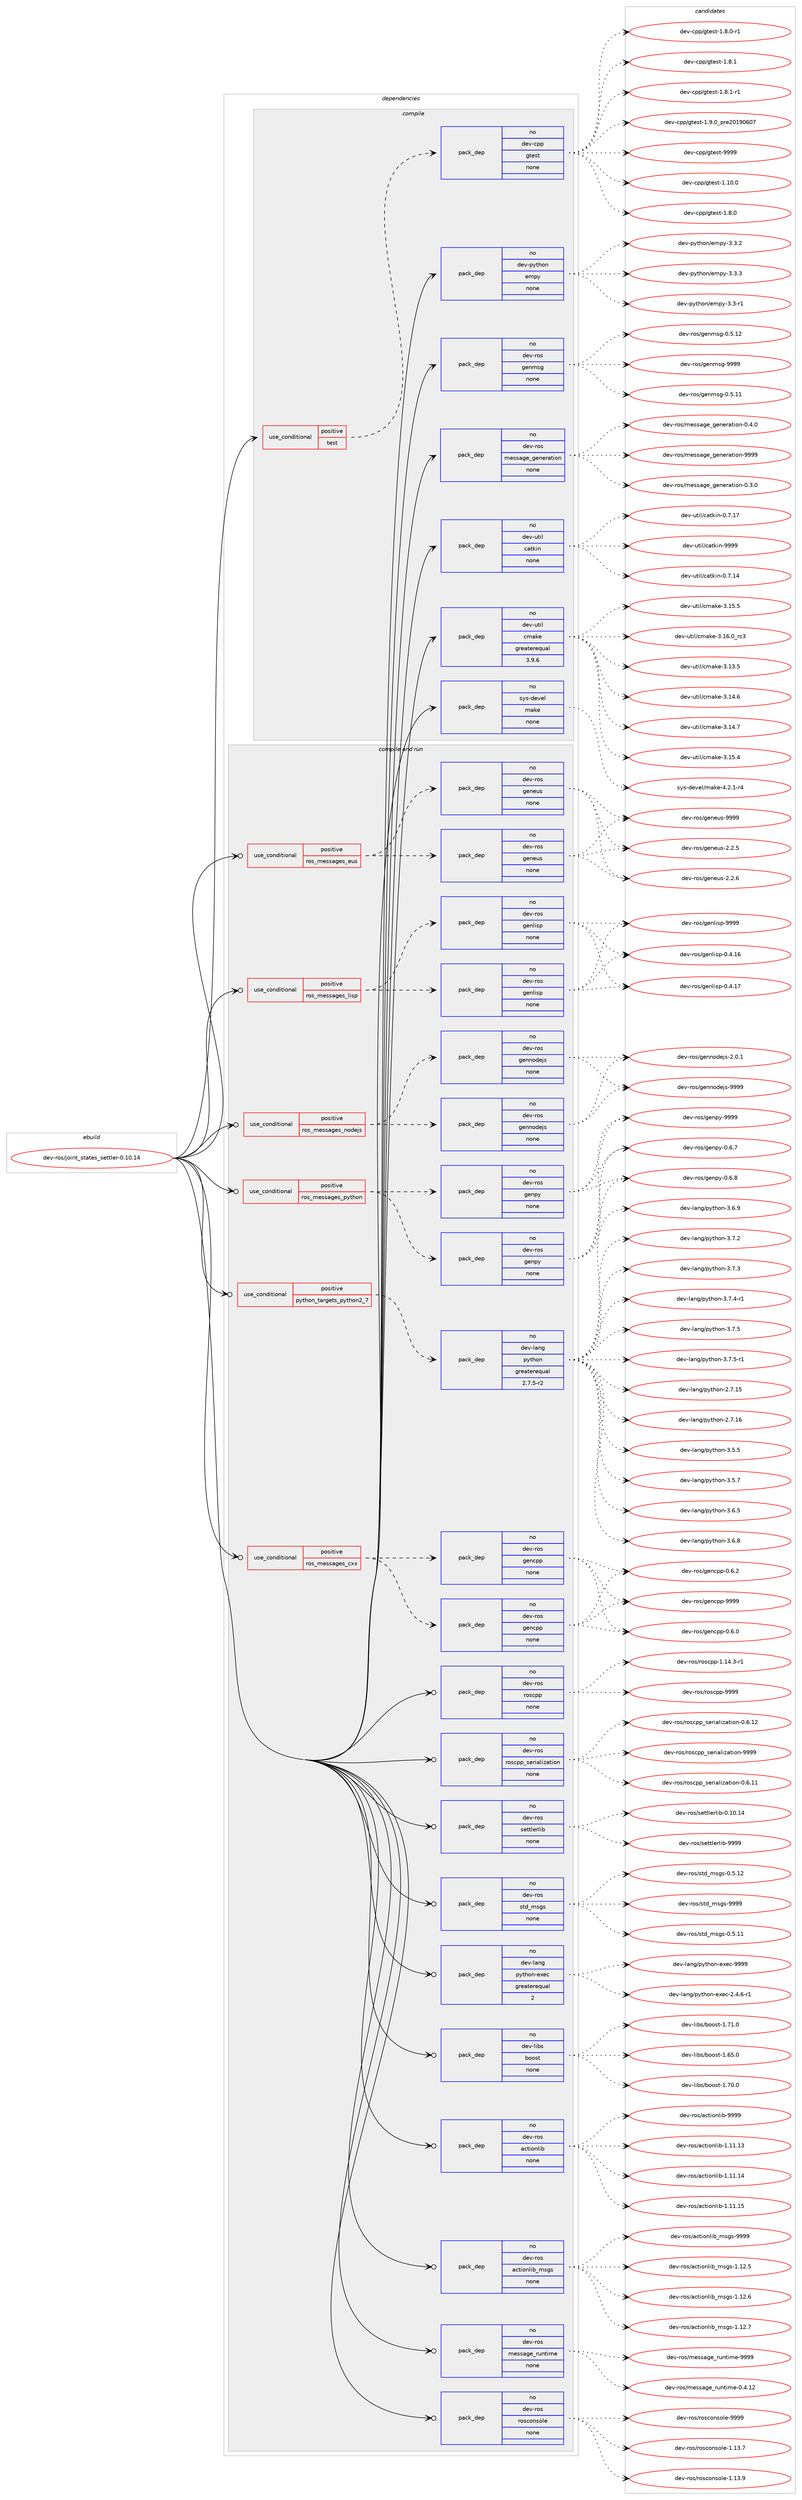 digraph prolog {

# *************
# Graph options
# *************

newrank=true;
concentrate=true;
compound=true;
graph [rankdir=LR,fontname=Helvetica,fontsize=10,ranksep=1.5];#, ranksep=2.5, nodesep=0.2];
edge  [arrowhead=vee];
node  [fontname=Helvetica,fontsize=10];

# **********
# The ebuild
# **********

subgraph cluster_leftcol {
color=gray;
rank=same;
label=<<i>ebuild</i>>;
id [label="dev-ros/joint_states_settler-0.10.14", color=red, width=4, href="../dev-ros/joint_states_settler-0.10.14.svg"];
}

# ****************
# The dependencies
# ****************

subgraph cluster_midcol {
color=gray;
label=<<i>dependencies</i>>;
subgraph cluster_compile {
fillcolor="#eeeeee";
style=filled;
label=<<i>compile</i>>;
subgraph cond153610 {
dependency654917 [label=<<TABLE BORDER="0" CELLBORDER="1" CELLSPACING="0" CELLPADDING="4"><TR><TD ROWSPAN="3" CELLPADDING="10">use_conditional</TD></TR><TR><TD>positive</TD></TR><TR><TD>test</TD></TR></TABLE>>, shape=none, color=red];
subgraph pack489401 {
dependency654918 [label=<<TABLE BORDER="0" CELLBORDER="1" CELLSPACING="0" CELLPADDING="4" WIDTH="220"><TR><TD ROWSPAN="6" CELLPADDING="30">pack_dep</TD></TR><TR><TD WIDTH="110">no</TD></TR><TR><TD>dev-cpp</TD></TR><TR><TD>gtest</TD></TR><TR><TD>none</TD></TR><TR><TD></TD></TR></TABLE>>, shape=none, color=blue];
}
dependency654917:e -> dependency654918:w [weight=20,style="dashed",arrowhead="vee"];
}
id:e -> dependency654917:w [weight=20,style="solid",arrowhead="vee"];
subgraph pack489402 {
dependency654919 [label=<<TABLE BORDER="0" CELLBORDER="1" CELLSPACING="0" CELLPADDING="4" WIDTH="220"><TR><TD ROWSPAN="6" CELLPADDING="30">pack_dep</TD></TR><TR><TD WIDTH="110">no</TD></TR><TR><TD>dev-python</TD></TR><TR><TD>empy</TD></TR><TR><TD>none</TD></TR><TR><TD></TD></TR></TABLE>>, shape=none, color=blue];
}
id:e -> dependency654919:w [weight=20,style="solid",arrowhead="vee"];
subgraph pack489403 {
dependency654920 [label=<<TABLE BORDER="0" CELLBORDER="1" CELLSPACING="0" CELLPADDING="4" WIDTH="220"><TR><TD ROWSPAN="6" CELLPADDING="30">pack_dep</TD></TR><TR><TD WIDTH="110">no</TD></TR><TR><TD>dev-ros</TD></TR><TR><TD>genmsg</TD></TR><TR><TD>none</TD></TR><TR><TD></TD></TR></TABLE>>, shape=none, color=blue];
}
id:e -> dependency654920:w [weight=20,style="solid",arrowhead="vee"];
subgraph pack489404 {
dependency654921 [label=<<TABLE BORDER="0" CELLBORDER="1" CELLSPACING="0" CELLPADDING="4" WIDTH="220"><TR><TD ROWSPAN="6" CELLPADDING="30">pack_dep</TD></TR><TR><TD WIDTH="110">no</TD></TR><TR><TD>dev-ros</TD></TR><TR><TD>message_generation</TD></TR><TR><TD>none</TD></TR><TR><TD></TD></TR></TABLE>>, shape=none, color=blue];
}
id:e -> dependency654921:w [weight=20,style="solid",arrowhead="vee"];
subgraph pack489405 {
dependency654922 [label=<<TABLE BORDER="0" CELLBORDER="1" CELLSPACING="0" CELLPADDING="4" WIDTH="220"><TR><TD ROWSPAN="6" CELLPADDING="30">pack_dep</TD></TR><TR><TD WIDTH="110">no</TD></TR><TR><TD>dev-util</TD></TR><TR><TD>catkin</TD></TR><TR><TD>none</TD></TR><TR><TD></TD></TR></TABLE>>, shape=none, color=blue];
}
id:e -> dependency654922:w [weight=20,style="solid",arrowhead="vee"];
subgraph pack489406 {
dependency654923 [label=<<TABLE BORDER="0" CELLBORDER="1" CELLSPACING="0" CELLPADDING="4" WIDTH="220"><TR><TD ROWSPAN="6" CELLPADDING="30">pack_dep</TD></TR><TR><TD WIDTH="110">no</TD></TR><TR><TD>dev-util</TD></TR><TR><TD>cmake</TD></TR><TR><TD>greaterequal</TD></TR><TR><TD>3.9.6</TD></TR></TABLE>>, shape=none, color=blue];
}
id:e -> dependency654923:w [weight=20,style="solid",arrowhead="vee"];
subgraph pack489407 {
dependency654924 [label=<<TABLE BORDER="0" CELLBORDER="1" CELLSPACING="0" CELLPADDING="4" WIDTH="220"><TR><TD ROWSPAN="6" CELLPADDING="30">pack_dep</TD></TR><TR><TD WIDTH="110">no</TD></TR><TR><TD>sys-devel</TD></TR><TR><TD>make</TD></TR><TR><TD>none</TD></TR><TR><TD></TD></TR></TABLE>>, shape=none, color=blue];
}
id:e -> dependency654924:w [weight=20,style="solid",arrowhead="vee"];
}
subgraph cluster_compileandrun {
fillcolor="#eeeeee";
style=filled;
label=<<i>compile and run</i>>;
subgraph cond153611 {
dependency654925 [label=<<TABLE BORDER="0" CELLBORDER="1" CELLSPACING="0" CELLPADDING="4"><TR><TD ROWSPAN="3" CELLPADDING="10">use_conditional</TD></TR><TR><TD>positive</TD></TR><TR><TD>python_targets_python2_7</TD></TR></TABLE>>, shape=none, color=red];
subgraph pack489408 {
dependency654926 [label=<<TABLE BORDER="0" CELLBORDER="1" CELLSPACING="0" CELLPADDING="4" WIDTH="220"><TR><TD ROWSPAN="6" CELLPADDING="30">pack_dep</TD></TR><TR><TD WIDTH="110">no</TD></TR><TR><TD>dev-lang</TD></TR><TR><TD>python</TD></TR><TR><TD>greaterequal</TD></TR><TR><TD>2.7.5-r2</TD></TR></TABLE>>, shape=none, color=blue];
}
dependency654925:e -> dependency654926:w [weight=20,style="dashed",arrowhead="vee"];
}
id:e -> dependency654925:w [weight=20,style="solid",arrowhead="odotvee"];
subgraph cond153612 {
dependency654927 [label=<<TABLE BORDER="0" CELLBORDER="1" CELLSPACING="0" CELLPADDING="4"><TR><TD ROWSPAN="3" CELLPADDING="10">use_conditional</TD></TR><TR><TD>positive</TD></TR><TR><TD>ros_messages_cxx</TD></TR></TABLE>>, shape=none, color=red];
subgraph pack489409 {
dependency654928 [label=<<TABLE BORDER="0" CELLBORDER="1" CELLSPACING="0" CELLPADDING="4" WIDTH="220"><TR><TD ROWSPAN="6" CELLPADDING="30">pack_dep</TD></TR><TR><TD WIDTH="110">no</TD></TR><TR><TD>dev-ros</TD></TR><TR><TD>gencpp</TD></TR><TR><TD>none</TD></TR><TR><TD></TD></TR></TABLE>>, shape=none, color=blue];
}
dependency654927:e -> dependency654928:w [weight=20,style="dashed",arrowhead="vee"];
subgraph pack489410 {
dependency654929 [label=<<TABLE BORDER="0" CELLBORDER="1" CELLSPACING="0" CELLPADDING="4" WIDTH="220"><TR><TD ROWSPAN="6" CELLPADDING="30">pack_dep</TD></TR><TR><TD WIDTH="110">no</TD></TR><TR><TD>dev-ros</TD></TR><TR><TD>gencpp</TD></TR><TR><TD>none</TD></TR><TR><TD></TD></TR></TABLE>>, shape=none, color=blue];
}
dependency654927:e -> dependency654929:w [weight=20,style="dashed",arrowhead="vee"];
}
id:e -> dependency654927:w [weight=20,style="solid",arrowhead="odotvee"];
subgraph cond153613 {
dependency654930 [label=<<TABLE BORDER="0" CELLBORDER="1" CELLSPACING="0" CELLPADDING="4"><TR><TD ROWSPAN="3" CELLPADDING="10">use_conditional</TD></TR><TR><TD>positive</TD></TR><TR><TD>ros_messages_eus</TD></TR></TABLE>>, shape=none, color=red];
subgraph pack489411 {
dependency654931 [label=<<TABLE BORDER="0" CELLBORDER="1" CELLSPACING="0" CELLPADDING="4" WIDTH="220"><TR><TD ROWSPAN="6" CELLPADDING="30">pack_dep</TD></TR><TR><TD WIDTH="110">no</TD></TR><TR><TD>dev-ros</TD></TR><TR><TD>geneus</TD></TR><TR><TD>none</TD></TR><TR><TD></TD></TR></TABLE>>, shape=none, color=blue];
}
dependency654930:e -> dependency654931:w [weight=20,style="dashed",arrowhead="vee"];
subgraph pack489412 {
dependency654932 [label=<<TABLE BORDER="0" CELLBORDER="1" CELLSPACING="0" CELLPADDING="4" WIDTH="220"><TR><TD ROWSPAN="6" CELLPADDING="30">pack_dep</TD></TR><TR><TD WIDTH="110">no</TD></TR><TR><TD>dev-ros</TD></TR><TR><TD>geneus</TD></TR><TR><TD>none</TD></TR><TR><TD></TD></TR></TABLE>>, shape=none, color=blue];
}
dependency654930:e -> dependency654932:w [weight=20,style="dashed",arrowhead="vee"];
}
id:e -> dependency654930:w [weight=20,style="solid",arrowhead="odotvee"];
subgraph cond153614 {
dependency654933 [label=<<TABLE BORDER="0" CELLBORDER="1" CELLSPACING="0" CELLPADDING="4"><TR><TD ROWSPAN="3" CELLPADDING="10">use_conditional</TD></TR><TR><TD>positive</TD></TR><TR><TD>ros_messages_lisp</TD></TR></TABLE>>, shape=none, color=red];
subgraph pack489413 {
dependency654934 [label=<<TABLE BORDER="0" CELLBORDER="1" CELLSPACING="0" CELLPADDING="4" WIDTH="220"><TR><TD ROWSPAN="6" CELLPADDING="30">pack_dep</TD></TR><TR><TD WIDTH="110">no</TD></TR><TR><TD>dev-ros</TD></TR><TR><TD>genlisp</TD></TR><TR><TD>none</TD></TR><TR><TD></TD></TR></TABLE>>, shape=none, color=blue];
}
dependency654933:e -> dependency654934:w [weight=20,style="dashed",arrowhead="vee"];
subgraph pack489414 {
dependency654935 [label=<<TABLE BORDER="0" CELLBORDER="1" CELLSPACING="0" CELLPADDING="4" WIDTH="220"><TR><TD ROWSPAN="6" CELLPADDING="30">pack_dep</TD></TR><TR><TD WIDTH="110">no</TD></TR><TR><TD>dev-ros</TD></TR><TR><TD>genlisp</TD></TR><TR><TD>none</TD></TR><TR><TD></TD></TR></TABLE>>, shape=none, color=blue];
}
dependency654933:e -> dependency654935:w [weight=20,style="dashed",arrowhead="vee"];
}
id:e -> dependency654933:w [weight=20,style="solid",arrowhead="odotvee"];
subgraph cond153615 {
dependency654936 [label=<<TABLE BORDER="0" CELLBORDER="1" CELLSPACING="0" CELLPADDING="4"><TR><TD ROWSPAN="3" CELLPADDING="10">use_conditional</TD></TR><TR><TD>positive</TD></TR><TR><TD>ros_messages_nodejs</TD></TR></TABLE>>, shape=none, color=red];
subgraph pack489415 {
dependency654937 [label=<<TABLE BORDER="0" CELLBORDER="1" CELLSPACING="0" CELLPADDING="4" WIDTH="220"><TR><TD ROWSPAN="6" CELLPADDING="30">pack_dep</TD></TR><TR><TD WIDTH="110">no</TD></TR><TR><TD>dev-ros</TD></TR><TR><TD>gennodejs</TD></TR><TR><TD>none</TD></TR><TR><TD></TD></TR></TABLE>>, shape=none, color=blue];
}
dependency654936:e -> dependency654937:w [weight=20,style="dashed",arrowhead="vee"];
subgraph pack489416 {
dependency654938 [label=<<TABLE BORDER="0" CELLBORDER="1" CELLSPACING="0" CELLPADDING="4" WIDTH="220"><TR><TD ROWSPAN="6" CELLPADDING="30">pack_dep</TD></TR><TR><TD WIDTH="110">no</TD></TR><TR><TD>dev-ros</TD></TR><TR><TD>gennodejs</TD></TR><TR><TD>none</TD></TR><TR><TD></TD></TR></TABLE>>, shape=none, color=blue];
}
dependency654936:e -> dependency654938:w [weight=20,style="dashed",arrowhead="vee"];
}
id:e -> dependency654936:w [weight=20,style="solid",arrowhead="odotvee"];
subgraph cond153616 {
dependency654939 [label=<<TABLE BORDER="0" CELLBORDER="1" CELLSPACING="0" CELLPADDING="4"><TR><TD ROWSPAN="3" CELLPADDING="10">use_conditional</TD></TR><TR><TD>positive</TD></TR><TR><TD>ros_messages_python</TD></TR></TABLE>>, shape=none, color=red];
subgraph pack489417 {
dependency654940 [label=<<TABLE BORDER="0" CELLBORDER="1" CELLSPACING="0" CELLPADDING="4" WIDTH="220"><TR><TD ROWSPAN="6" CELLPADDING="30">pack_dep</TD></TR><TR><TD WIDTH="110">no</TD></TR><TR><TD>dev-ros</TD></TR><TR><TD>genpy</TD></TR><TR><TD>none</TD></TR><TR><TD></TD></TR></TABLE>>, shape=none, color=blue];
}
dependency654939:e -> dependency654940:w [weight=20,style="dashed",arrowhead="vee"];
subgraph pack489418 {
dependency654941 [label=<<TABLE BORDER="0" CELLBORDER="1" CELLSPACING="0" CELLPADDING="4" WIDTH="220"><TR><TD ROWSPAN="6" CELLPADDING="30">pack_dep</TD></TR><TR><TD WIDTH="110">no</TD></TR><TR><TD>dev-ros</TD></TR><TR><TD>genpy</TD></TR><TR><TD>none</TD></TR><TR><TD></TD></TR></TABLE>>, shape=none, color=blue];
}
dependency654939:e -> dependency654941:w [weight=20,style="dashed",arrowhead="vee"];
}
id:e -> dependency654939:w [weight=20,style="solid",arrowhead="odotvee"];
subgraph pack489419 {
dependency654942 [label=<<TABLE BORDER="0" CELLBORDER="1" CELLSPACING="0" CELLPADDING="4" WIDTH="220"><TR><TD ROWSPAN="6" CELLPADDING="30">pack_dep</TD></TR><TR><TD WIDTH="110">no</TD></TR><TR><TD>dev-lang</TD></TR><TR><TD>python-exec</TD></TR><TR><TD>greaterequal</TD></TR><TR><TD>2</TD></TR></TABLE>>, shape=none, color=blue];
}
id:e -> dependency654942:w [weight=20,style="solid",arrowhead="odotvee"];
subgraph pack489420 {
dependency654943 [label=<<TABLE BORDER="0" CELLBORDER="1" CELLSPACING="0" CELLPADDING="4" WIDTH="220"><TR><TD ROWSPAN="6" CELLPADDING="30">pack_dep</TD></TR><TR><TD WIDTH="110">no</TD></TR><TR><TD>dev-libs</TD></TR><TR><TD>boost</TD></TR><TR><TD>none</TD></TR><TR><TD></TD></TR></TABLE>>, shape=none, color=blue];
}
id:e -> dependency654943:w [weight=20,style="solid",arrowhead="odotvee"];
subgraph pack489421 {
dependency654944 [label=<<TABLE BORDER="0" CELLBORDER="1" CELLSPACING="0" CELLPADDING="4" WIDTH="220"><TR><TD ROWSPAN="6" CELLPADDING="30">pack_dep</TD></TR><TR><TD WIDTH="110">no</TD></TR><TR><TD>dev-ros</TD></TR><TR><TD>actionlib</TD></TR><TR><TD>none</TD></TR><TR><TD></TD></TR></TABLE>>, shape=none, color=blue];
}
id:e -> dependency654944:w [weight=20,style="solid",arrowhead="odotvee"];
subgraph pack489422 {
dependency654945 [label=<<TABLE BORDER="0" CELLBORDER="1" CELLSPACING="0" CELLPADDING="4" WIDTH="220"><TR><TD ROWSPAN="6" CELLPADDING="30">pack_dep</TD></TR><TR><TD WIDTH="110">no</TD></TR><TR><TD>dev-ros</TD></TR><TR><TD>actionlib_msgs</TD></TR><TR><TD>none</TD></TR><TR><TD></TD></TR></TABLE>>, shape=none, color=blue];
}
id:e -> dependency654945:w [weight=20,style="solid",arrowhead="odotvee"];
subgraph pack489423 {
dependency654946 [label=<<TABLE BORDER="0" CELLBORDER="1" CELLSPACING="0" CELLPADDING="4" WIDTH="220"><TR><TD ROWSPAN="6" CELLPADDING="30">pack_dep</TD></TR><TR><TD WIDTH="110">no</TD></TR><TR><TD>dev-ros</TD></TR><TR><TD>message_runtime</TD></TR><TR><TD>none</TD></TR><TR><TD></TD></TR></TABLE>>, shape=none, color=blue];
}
id:e -> dependency654946:w [weight=20,style="solid",arrowhead="odotvee"];
subgraph pack489424 {
dependency654947 [label=<<TABLE BORDER="0" CELLBORDER="1" CELLSPACING="0" CELLPADDING="4" WIDTH="220"><TR><TD ROWSPAN="6" CELLPADDING="30">pack_dep</TD></TR><TR><TD WIDTH="110">no</TD></TR><TR><TD>dev-ros</TD></TR><TR><TD>rosconsole</TD></TR><TR><TD>none</TD></TR><TR><TD></TD></TR></TABLE>>, shape=none, color=blue];
}
id:e -> dependency654947:w [weight=20,style="solid",arrowhead="odotvee"];
subgraph pack489425 {
dependency654948 [label=<<TABLE BORDER="0" CELLBORDER="1" CELLSPACING="0" CELLPADDING="4" WIDTH="220"><TR><TD ROWSPAN="6" CELLPADDING="30">pack_dep</TD></TR><TR><TD WIDTH="110">no</TD></TR><TR><TD>dev-ros</TD></TR><TR><TD>roscpp</TD></TR><TR><TD>none</TD></TR><TR><TD></TD></TR></TABLE>>, shape=none, color=blue];
}
id:e -> dependency654948:w [weight=20,style="solid",arrowhead="odotvee"];
subgraph pack489426 {
dependency654949 [label=<<TABLE BORDER="0" CELLBORDER="1" CELLSPACING="0" CELLPADDING="4" WIDTH="220"><TR><TD ROWSPAN="6" CELLPADDING="30">pack_dep</TD></TR><TR><TD WIDTH="110">no</TD></TR><TR><TD>dev-ros</TD></TR><TR><TD>roscpp_serialization</TD></TR><TR><TD>none</TD></TR><TR><TD></TD></TR></TABLE>>, shape=none, color=blue];
}
id:e -> dependency654949:w [weight=20,style="solid",arrowhead="odotvee"];
subgraph pack489427 {
dependency654950 [label=<<TABLE BORDER="0" CELLBORDER="1" CELLSPACING="0" CELLPADDING="4" WIDTH="220"><TR><TD ROWSPAN="6" CELLPADDING="30">pack_dep</TD></TR><TR><TD WIDTH="110">no</TD></TR><TR><TD>dev-ros</TD></TR><TR><TD>settlerlib</TD></TR><TR><TD>none</TD></TR><TR><TD></TD></TR></TABLE>>, shape=none, color=blue];
}
id:e -> dependency654950:w [weight=20,style="solid",arrowhead="odotvee"];
subgraph pack489428 {
dependency654951 [label=<<TABLE BORDER="0" CELLBORDER="1" CELLSPACING="0" CELLPADDING="4" WIDTH="220"><TR><TD ROWSPAN="6" CELLPADDING="30">pack_dep</TD></TR><TR><TD WIDTH="110">no</TD></TR><TR><TD>dev-ros</TD></TR><TR><TD>std_msgs</TD></TR><TR><TD>none</TD></TR><TR><TD></TD></TR></TABLE>>, shape=none, color=blue];
}
id:e -> dependency654951:w [weight=20,style="solid",arrowhead="odotvee"];
}
subgraph cluster_run {
fillcolor="#eeeeee";
style=filled;
label=<<i>run</i>>;
}
}

# **************
# The candidates
# **************

subgraph cluster_choices {
rank=same;
color=gray;
label=<<i>candidates</i>>;

subgraph choice489401 {
color=black;
nodesep=1;
choice10010111845991121124710311610111511645494649484648 [label="dev-cpp/gtest-1.10.0", color=red, width=4,href="../dev-cpp/gtest-1.10.0.svg"];
choice100101118459911211247103116101115116454946564648 [label="dev-cpp/gtest-1.8.0", color=red, width=4,href="../dev-cpp/gtest-1.8.0.svg"];
choice1001011184599112112471031161011151164549465646484511449 [label="dev-cpp/gtest-1.8.0-r1", color=red, width=4,href="../dev-cpp/gtest-1.8.0-r1.svg"];
choice100101118459911211247103116101115116454946564649 [label="dev-cpp/gtest-1.8.1", color=red, width=4,href="../dev-cpp/gtest-1.8.1.svg"];
choice1001011184599112112471031161011151164549465646494511449 [label="dev-cpp/gtest-1.8.1-r1", color=red, width=4,href="../dev-cpp/gtest-1.8.1-r1.svg"];
choice100101118459911211247103116101115116454946574648951121141015048495748544855 [label="dev-cpp/gtest-1.9.0_pre20190607", color=red, width=4,href="../dev-cpp/gtest-1.9.0_pre20190607.svg"];
choice1001011184599112112471031161011151164557575757 [label="dev-cpp/gtest-9999", color=red, width=4,href="../dev-cpp/gtest-9999.svg"];
dependency654918:e -> choice10010111845991121124710311610111511645494649484648:w [style=dotted,weight="100"];
dependency654918:e -> choice100101118459911211247103116101115116454946564648:w [style=dotted,weight="100"];
dependency654918:e -> choice1001011184599112112471031161011151164549465646484511449:w [style=dotted,weight="100"];
dependency654918:e -> choice100101118459911211247103116101115116454946564649:w [style=dotted,weight="100"];
dependency654918:e -> choice1001011184599112112471031161011151164549465646494511449:w [style=dotted,weight="100"];
dependency654918:e -> choice100101118459911211247103116101115116454946574648951121141015048495748544855:w [style=dotted,weight="100"];
dependency654918:e -> choice1001011184599112112471031161011151164557575757:w [style=dotted,weight="100"];
}
subgraph choice489402 {
color=black;
nodesep=1;
choice1001011184511212111610411111047101109112121455146514511449 [label="dev-python/empy-3.3-r1", color=red, width=4,href="../dev-python/empy-3.3-r1.svg"];
choice1001011184511212111610411111047101109112121455146514650 [label="dev-python/empy-3.3.2", color=red, width=4,href="../dev-python/empy-3.3.2.svg"];
choice1001011184511212111610411111047101109112121455146514651 [label="dev-python/empy-3.3.3", color=red, width=4,href="../dev-python/empy-3.3.3.svg"];
dependency654919:e -> choice1001011184511212111610411111047101109112121455146514511449:w [style=dotted,weight="100"];
dependency654919:e -> choice1001011184511212111610411111047101109112121455146514650:w [style=dotted,weight="100"];
dependency654919:e -> choice1001011184511212111610411111047101109112121455146514651:w [style=dotted,weight="100"];
}
subgraph choice489403 {
color=black;
nodesep=1;
choice100101118451141111154710310111010911510345484653464949 [label="dev-ros/genmsg-0.5.11", color=red, width=4,href="../dev-ros/genmsg-0.5.11.svg"];
choice100101118451141111154710310111010911510345484653464950 [label="dev-ros/genmsg-0.5.12", color=red, width=4,href="../dev-ros/genmsg-0.5.12.svg"];
choice10010111845114111115471031011101091151034557575757 [label="dev-ros/genmsg-9999", color=red, width=4,href="../dev-ros/genmsg-9999.svg"];
dependency654920:e -> choice100101118451141111154710310111010911510345484653464949:w [style=dotted,weight="100"];
dependency654920:e -> choice100101118451141111154710310111010911510345484653464950:w [style=dotted,weight="100"];
dependency654920:e -> choice10010111845114111115471031011101091151034557575757:w [style=dotted,weight="100"];
}
subgraph choice489404 {
color=black;
nodesep=1;
choice1001011184511411111547109101115115971031019510310111010111497116105111110454846514648 [label="dev-ros/message_generation-0.3.0", color=red, width=4,href="../dev-ros/message_generation-0.3.0.svg"];
choice1001011184511411111547109101115115971031019510310111010111497116105111110454846524648 [label="dev-ros/message_generation-0.4.0", color=red, width=4,href="../dev-ros/message_generation-0.4.0.svg"];
choice10010111845114111115471091011151159710310195103101110101114971161051111104557575757 [label="dev-ros/message_generation-9999", color=red, width=4,href="../dev-ros/message_generation-9999.svg"];
dependency654921:e -> choice1001011184511411111547109101115115971031019510310111010111497116105111110454846514648:w [style=dotted,weight="100"];
dependency654921:e -> choice1001011184511411111547109101115115971031019510310111010111497116105111110454846524648:w [style=dotted,weight="100"];
dependency654921:e -> choice10010111845114111115471091011151159710310195103101110101114971161051111104557575757:w [style=dotted,weight="100"];
}
subgraph choice489405 {
color=black;
nodesep=1;
choice1001011184511711610510847999711610710511045484655464952 [label="dev-util/catkin-0.7.14", color=red, width=4,href="../dev-util/catkin-0.7.14.svg"];
choice1001011184511711610510847999711610710511045484655464955 [label="dev-util/catkin-0.7.17", color=red, width=4,href="../dev-util/catkin-0.7.17.svg"];
choice100101118451171161051084799971161071051104557575757 [label="dev-util/catkin-9999", color=red, width=4,href="../dev-util/catkin-9999.svg"];
dependency654922:e -> choice1001011184511711610510847999711610710511045484655464952:w [style=dotted,weight="100"];
dependency654922:e -> choice1001011184511711610510847999711610710511045484655464955:w [style=dotted,weight="100"];
dependency654922:e -> choice100101118451171161051084799971161071051104557575757:w [style=dotted,weight="100"];
}
subgraph choice489406 {
color=black;
nodesep=1;
choice1001011184511711610510847991099710710145514649514653 [label="dev-util/cmake-3.13.5", color=red, width=4,href="../dev-util/cmake-3.13.5.svg"];
choice1001011184511711610510847991099710710145514649524654 [label="dev-util/cmake-3.14.6", color=red, width=4,href="../dev-util/cmake-3.14.6.svg"];
choice1001011184511711610510847991099710710145514649524655 [label="dev-util/cmake-3.14.7", color=red, width=4,href="../dev-util/cmake-3.14.7.svg"];
choice1001011184511711610510847991099710710145514649534652 [label="dev-util/cmake-3.15.4", color=red, width=4,href="../dev-util/cmake-3.15.4.svg"];
choice1001011184511711610510847991099710710145514649534653 [label="dev-util/cmake-3.15.5", color=red, width=4,href="../dev-util/cmake-3.15.5.svg"];
choice1001011184511711610510847991099710710145514649544648951149951 [label="dev-util/cmake-3.16.0_rc3", color=red, width=4,href="../dev-util/cmake-3.16.0_rc3.svg"];
dependency654923:e -> choice1001011184511711610510847991099710710145514649514653:w [style=dotted,weight="100"];
dependency654923:e -> choice1001011184511711610510847991099710710145514649524654:w [style=dotted,weight="100"];
dependency654923:e -> choice1001011184511711610510847991099710710145514649524655:w [style=dotted,weight="100"];
dependency654923:e -> choice1001011184511711610510847991099710710145514649534652:w [style=dotted,weight="100"];
dependency654923:e -> choice1001011184511711610510847991099710710145514649534653:w [style=dotted,weight="100"];
dependency654923:e -> choice1001011184511711610510847991099710710145514649544648951149951:w [style=dotted,weight="100"];
}
subgraph choice489407 {
color=black;
nodesep=1;
choice1151211154510010111810110847109971071014552465046494511452 [label="sys-devel/make-4.2.1-r4", color=red, width=4,href="../sys-devel/make-4.2.1-r4.svg"];
dependency654924:e -> choice1151211154510010111810110847109971071014552465046494511452:w [style=dotted,weight="100"];
}
subgraph choice489408 {
color=black;
nodesep=1;
choice10010111845108971101034711212111610411111045504655464953 [label="dev-lang/python-2.7.15", color=red, width=4,href="../dev-lang/python-2.7.15.svg"];
choice10010111845108971101034711212111610411111045504655464954 [label="dev-lang/python-2.7.16", color=red, width=4,href="../dev-lang/python-2.7.16.svg"];
choice100101118451089711010347112121116104111110455146534653 [label="dev-lang/python-3.5.5", color=red, width=4,href="../dev-lang/python-3.5.5.svg"];
choice100101118451089711010347112121116104111110455146534655 [label="dev-lang/python-3.5.7", color=red, width=4,href="../dev-lang/python-3.5.7.svg"];
choice100101118451089711010347112121116104111110455146544653 [label="dev-lang/python-3.6.5", color=red, width=4,href="../dev-lang/python-3.6.5.svg"];
choice100101118451089711010347112121116104111110455146544656 [label="dev-lang/python-3.6.8", color=red, width=4,href="../dev-lang/python-3.6.8.svg"];
choice100101118451089711010347112121116104111110455146544657 [label="dev-lang/python-3.6.9", color=red, width=4,href="../dev-lang/python-3.6.9.svg"];
choice100101118451089711010347112121116104111110455146554650 [label="dev-lang/python-3.7.2", color=red, width=4,href="../dev-lang/python-3.7.2.svg"];
choice100101118451089711010347112121116104111110455146554651 [label="dev-lang/python-3.7.3", color=red, width=4,href="../dev-lang/python-3.7.3.svg"];
choice1001011184510897110103471121211161041111104551465546524511449 [label="dev-lang/python-3.7.4-r1", color=red, width=4,href="../dev-lang/python-3.7.4-r1.svg"];
choice100101118451089711010347112121116104111110455146554653 [label="dev-lang/python-3.7.5", color=red, width=4,href="../dev-lang/python-3.7.5.svg"];
choice1001011184510897110103471121211161041111104551465546534511449 [label="dev-lang/python-3.7.5-r1", color=red, width=4,href="../dev-lang/python-3.7.5-r1.svg"];
dependency654926:e -> choice10010111845108971101034711212111610411111045504655464953:w [style=dotted,weight="100"];
dependency654926:e -> choice10010111845108971101034711212111610411111045504655464954:w [style=dotted,weight="100"];
dependency654926:e -> choice100101118451089711010347112121116104111110455146534653:w [style=dotted,weight="100"];
dependency654926:e -> choice100101118451089711010347112121116104111110455146534655:w [style=dotted,weight="100"];
dependency654926:e -> choice100101118451089711010347112121116104111110455146544653:w [style=dotted,weight="100"];
dependency654926:e -> choice100101118451089711010347112121116104111110455146544656:w [style=dotted,weight="100"];
dependency654926:e -> choice100101118451089711010347112121116104111110455146544657:w [style=dotted,weight="100"];
dependency654926:e -> choice100101118451089711010347112121116104111110455146554650:w [style=dotted,weight="100"];
dependency654926:e -> choice100101118451089711010347112121116104111110455146554651:w [style=dotted,weight="100"];
dependency654926:e -> choice1001011184510897110103471121211161041111104551465546524511449:w [style=dotted,weight="100"];
dependency654926:e -> choice100101118451089711010347112121116104111110455146554653:w [style=dotted,weight="100"];
dependency654926:e -> choice1001011184510897110103471121211161041111104551465546534511449:w [style=dotted,weight="100"];
}
subgraph choice489409 {
color=black;
nodesep=1;
choice100101118451141111154710310111099112112454846544648 [label="dev-ros/gencpp-0.6.0", color=red, width=4,href="../dev-ros/gencpp-0.6.0.svg"];
choice100101118451141111154710310111099112112454846544650 [label="dev-ros/gencpp-0.6.2", color=red, width=4,href="../dev-ros/gencpp-0.6.2.svg"];
choice1001011184511411111547103101110991121124557575757 [label="dev-ros/gencpp-9999", color=red, width=4,href="../dev-ros/gencpp-9999.svg"];
dependency654928:e -> choice100101118451141111154710310111099112112454846544648:w [style=dotted,weight="100"];
dependency654928:e -> choice100101118451141111154710310111099112112454846544650:w [style=dotted,weight="100"];
dependency654928:e -> choice1001011184511411111547103101110991121124557575757:w [style=dotted,weight="100"];
}
subgraph choice489410 {
color=black;
nodesep=1;
choice100101118451141111154710310111099112112454846544648 [label="dev-ros/gencpp-0.6.0", color=red, width=4,href="../dev-ros/gencpp-0.6.0.svg"];
choice100101118451141111154710310111099112112454846544650 [label="dev-ros/gencpp-0.6.2", color=red, width=4,href="../dev-ros/gencpp-0.6.2.svg"];
choice1001011184511411111547103101110991121124557575757 [label="dev-ros/gencpp-9999", color=red, width=4,href="../dev-ros/gencpp-9999.svg"];
dependency654929:e -> choice100101118451141111154710310111099112112454846544648:w [style=dotted,weight="100"];
dependency654929:e -> choice100101118451141111154710310111099112112454846544650:w [style=dotted,weight="100"];
dependency654929:e -> choice1001011184511411111547103101110991121124557575757:w [style=dotted,weight="100"];
}
subgraph choice489411 {
color=black;
nodesep=1;
choice1001011184511411111547103101110101117115455046504653 [label="dev-ros/geneus-2.2.5", color=red, width=4,href="../dev-ros/geneus-2.2.5.svg"];
choice1001011184511411111547103101110101117115455046504654 [label="dev-ros/geneus-2.2.6", color=red, width=4,href="../dev-ros/geneus-2.2.6.svg"];
choice10010111845114111115471031011101011171154557575757 [label="dev-ros/geneus-9999", color=red, width=4,href="../dev-ros/geneus-9999.svg"];
dependency654931:e -> choice1001011184511411111547103101110101117115455046504653:w [style=dotted,weight="100"];
dependency654931:e -> choice1001011184511411111547103101110101117115455046504654:w [style=dotted,weight="100"];
dependency654931:e -> choice10010111845114111115471031011101011171154557575757:w [style=dotted,weight="100"];
}
subgraph choice489412 {
color=black;
nodesep=1;
choice1001011184511411111547103101110101117115455046504653 [label="dev-ros/geneus-2.2.5", color=red, width=4,href="../dev-ros/geneus-2.2.5.svg"];
choice1001011184511411111547103101110101117115455046504654 [label="dev-ros/geneus-2.2.6", color=red, width=4,href="../dev-ros/geneus-2.2.6.svg"];
choice10010111845114111115471031011101011171154557575757 [label="dev-ros/geneus-9999", color=red, width=4,href="../dev-ros/geneus-9999.svg"];
dependency654932:e -> choice1001011184511411111547103101110101117115455046504653:w [style=dotted,weight="100"];
dependency654932:e -> choice1001011184511411111547103101110101117115455046504654:w [style=dotted,weight="100"];
dependency654932:e -> choice10010111845114111115471031011101011171154557575757:w [style=dotted,weight="100"];
}
subgraph choice489413 {
color=black;
nodesep=1;
choice100101118451141111154710310111010810511511245484652464954 [label="dev-ros/genlisp-0.4.16", color=red, width=4,href="../dev-ros/genlisp-0.4.16.svg"];
choice100101118451141111154710310111010810511511245484652464955 [label="dev-ros/genlisp-0.4.17", color=red, width=4,href="../dev-ros/genlisp-0.4.17.svg"];
choice10010111845114111115471031011101081051151124557575757 [label="dev-ros/genlisp-9999", color=red, width=4,href="../dev-ros/genlisp-9999.svg"];
dependency654934:e -> choice100101118451141111154710310111010810511511245484652464954:w [style=dotted,weight="100"];
dependency654934:e -> choice100101118451141111154710310111010810511511245484652464955:w [style=dotted,weight="100"];
dependency654934:e -> choice10010111845114111115471031011101081051151124557575757:w [style=dotted,weight="100"];
}
subgraph choice489414 {
color=black;
nodesep=1;
choice100101118451141111154710310111010810511511245484652464954 [label="dev-ros/genlisp-0.4.16", color=red, width=4,href="../dev-ros/genlisp-0.4.16.svg"];
choice100101118451141111154710310111010810511511245484652464955 [label="dev-ros/genlisp-0.4.17", color=red, width=4,href="../dev-ros/genlisp-0.4.17.svg"];
choice10010111845114111115471031011101081051151124557575757 [label="dev-ros/genlisp-9999", color=red, width=4,href="../dev-ros/genlisp-9999.svg"];
dependency654935:e -> choice100101118451141111154710310111010810511511245484652464954:w [style=dotted,weight="100"];
dependency654935:e -> choice100101118451141111154710310111010810511511245484652464955:w [style=dotted,weight="100"];
dependency654935:e -> choice10010111845114111115471031011101081051151124557575757:w [style=dotted,weight="100"];
}
subgraph choice489415 {
color=black;
nodesep=1;
choice1001011184511411111547103101110110111100101106115455046484649 [label="dev-ros/gennodejs-2.0.1", color=red, width=4,href="../dev-ros/gennodejs-2.0.1.svg"];
choice10010111845114111115471031011101101111001011061154557575757 [label="dev-ros/gennodejs-9999", color=red, width=4,href="../dev-ros/gennodejs-9999.svg"];
dependency654937:e -> choice1001011184511411111547103101110110111100101106115455046484649:w [style=dotted,weight="100"];
dependency654937:e -> choice10010111845114111115471031011101101111001011061154557575757:w [style=dotted,weight="100"];
}
subgraph choice489416 {
color=black;
nodesep=1;
choice1001011184511411111547103101110110111100101106115455046484649 [label="dev-ros/gennodejs-2.0.1", color=red, width=4,href="../dev-ros/gennodejs-2.0.1.svg"];
choice10010111845114111115471031011101101111001011061154557575757 [label="dev-ros/gennodejs-9999", color=red, width=4,href="../dev-ros/gennodejs-9999.svg"];
dependency654938:e -> choice1001011184511411111547103101110110111100101106115455046484649:w [style=dotted,weight="100"];
dependency654938:e -> choice10010111845114111115471031011101101111001011061154557575757:w [style=dotted,weight="100"];
}
subgraph choice489417 {
color=black;
nodesep=1;
choice1001011184511411111547103101110112121454846544655 [label="dev-ros/genpy-0.6.7", color=red, width=4,href="../dev-ros/genpy-0.6.7.svg"];
choice1001011184511411111547103101110112121454846544656 [label="dev-ros/genpy-0.6.8", color=red, width=4,href="../dev-ros/genpy-0.6.8.svg"];
choice10010111845114111115471031011101121214557575757 [label="dev-ros/genpy-9999", color=red, width=4,href="../dev-ros/genpy-9999.svg"];
dependency654940:e -> choice1001011184511411111547103101110112121454846544655:w [style=dotted,weight="100"];
dependency654940:e -> choice1001011184511411111547103101110112121454846544656:w [style=dotted,weight="100"];
dependency654940:e -> choice10010111845114111115471031011101121214557575757:w [style=dotted,weight="100"];
}
subgraph choice489418 {
color=black;
nodesep=1;
choice1001011184511411111547103101110112121454846544655 [label="dev-ros/genpy-0.6.7", color=red, width=4,href="../dev-ros/genpy-0.6.7.svg"];
choice1001011184511411111547103101110112121454846544656 [label="dev-ros/genpy-0.6.8", color=red, width=4,href="../dev-ros/genpy-0.6.8.svg"];
choice10010111845114111115471031011101121214557575757 [label="dev-ros/genpy-9999", color=red, width=4,href="../dev-ros/genpy-9999.svg"];
dependency654941:e -> choice1001011184511411111547103101110112121454846544655:w [style=dotted,weight="100"];
dependency654941:e -> choice1001011184511411111547103101110112121454846544656:w [style=dotted,weight="100"];
dependency654941:e -> choice10010111845114111115471031011101121214557575757:w [style=dotted,weight="100"];
}
subgraph choice489419 {
color=black;
nodesep=1;
choice10010111845108971101034711212111610411111045101120101994550465246544511449 [label="dev-lang/python-exec-2.4.6-r1", color=red, width=4,href="../dev-lang/python-exec-2.4.6-r1.svg"];
choice10010111845108971101034711212111610411111045101120101994557575757 [label="dev-lang/python-exec-9999", color=red, width=4,href="../dev-lang/python-exec-9999.svg"];
dependency654942:e -> choice10010111845108971101034711212111610411111045101120101994550465246544511449:w [style=dotted,weight="100"];
dependency654942:e -> choice10010111845108971101034711212111610411111045101120101994557575757:w [style=dotted,weight="100"];
}
subgraph choice489420 {
color=black;
nodesep=1;
choice1001011184510810598115479811111111511645494654534648 [label="dev-libs/boost-1.65.0", color=red, width=4,href="../dev-libs/boost-1.65.0.svg"];
choice1001011184510810598115479811111111511645494655484648 [label="dev-libs/boost-1.70.0", color=red, width=4,href="../dev-libs/boost-1.70.0.svg"];
choice1001011184510810598115479811111111511645494655494648 [label="dev-libs/boost-1.71.0", color=red, width=4,href="../dev-libs/boost-1.71.0.svg"];
dependency654943:e -> choice1001011184510810598115479811111111511645494654534648:w [style=dotted,weight="100"];
dependency654943:e -> choice1001011184510810598115479811111111511645494655484648:w [style=dotted,weight="100"];
dependency654943:e -> choice1001011184510810598115479811111111511645494655494648:w [style=dotted,weight="100"];
}
subgraph choice489421 {
color=black;
nodesep=1;
choice10010111845114111115479799116105111110108105984549464949464951 [label="dev-ros/actionlib-1.11.13", color=red, width=4,href="../dev-ros/actionlib-1.11.13.svg"];
choice10010111845114111115479799116105111110108105984549464949464952 [label="dev-ros/actionlib-1.11.14", color=red, width=4,href="../dev-ros/actionlib-1.11.14.svg"];
choice10010111845114111115479799116105111110108105984549464949464953 [label="dev-ros/actionlib-1.11.15", color=red, width=4,href="../dev-ros/actionlib-1.11.15.svg"];
choice10010111845114111115479799116105111110108105984557575757 [label="dev-ros/actionlib-9999", color=red, width=4,href="../dev-ros/actionlib-9999.svg"];
dependency654944:e -> choice10010111845114111115479799116105111110108105984549464949464951:w [style=dotted,weight="100"];
dependency654944:e -> choice10010111845114111115479799116105111110108105984549464949464952:w [style=dotted,weight="100"];
dependency654944:e -> choice10010111845114111115479799116105111110108105984549464949464953:w [style=dotted,weight="100"];
dependency654944:e -> choice10010111845114111115479799116105111110108105984557575757:w [style=dotted,weight="100"];
}
subgraph choice489422 {
color=black;
nodesep=1;
choice10010111845114111115479799116105111110108105989510911510311545494649504653 [label="dev-ros/actionlib_msgs-1.12.5", color=red, width=4,href="../dev-ros/actionlib_msgs-1.12.5.svg"];
choice10010111845114111115479799116105111110108105989510911510311545494649504654 [label="dev-ros/actionlib_msgs-1.12.6", color=red, width=4,href="../dev-ros/actionlib_msgs-1.12.6.svg"];
choice10010111845114111115479799116105111110108105989510911510311545494649504655 [label="dev-ros/actionlib_msgs-1.12.7", color=red, width=4,href="../dev-ros/actionlib_msgs-1.12.7.svg"];
choice1001011184511411111547979911610511111010810598951091151031154557575757 [label="dev-ros/actionlib_msgs-9999", color=red, width=4,href="../dev-ros/actionlib_msgs-9999.svg"];
dependency654945:e -> choice10010111845114111115479799116105111110108105989510911510311545494649504653:w [style=dotted,weight="100"];
dependency654945:e -> choice10010111845114111115479799116105111110108105989510911510311545494649504654:w [style=dotted,weight="100"];
dependency654945:e -> choice10010111845114111115479799116105111110108105989510911510311545494649504655:w [style=dotted,weight="100"];
dependency654945:e -> choice1001011184511411111547979911610511111010810598951091151031154557575757:w [style=dotted,weight="100"];
}
subgraph choice489423 {
color=black;
nodesep=1;
choice1001011184511411111547109101115115971031019511411711011610510910145484652464950 [label="dev-ros/message_runtime-0.4.12", color=red, width=4,href="../dev-ros/message_runtime-0.4.12.svg"];
choice100101118451141111154710910111511597103101951141171101161051091014557575757 [label="dev-ros/message_runtime-9999", color=red, width=4,href="../dev-ros/message_runtime-9999.svg"];
dependency654946:e -> choice1001011184511411111547109101115115971031019511411711011610510910145484652464950:w [style=dotted,weight="100"];
dependency654946:e -> choice100101118451141111154710910111511597103101951141171101161051091014557575757:w [style=dotted,weight="100"];
}
subgraph choice489424 {
color=black;
nodesep=1;
choice10010111845114111115471141111159911111011511110810145494649514655 [label="dev-ros/rosconsole-1.13.7", color=red, width=4,href="../dev-ros/rosconsole-1.13.7.svg"];
choice10010111845114111115471141111159911111011511110810145494649514657 [label="dev-ros/rosconsole-1.13.9", color=red, width=4,href="../dev-ros/rosconsole-1.13.9.svg"];
choice1001011184511411111547114111115991111101151111081014557575757 [label="dev-ros/rosconsole-9999", color=red, width=4,href="../dev-ros/rosconsole-9999.svg"];
dependency654947:e -> choice10010111845114111115471141111159911111011511110810145494649514655:w [style=dotted,weight="100"];
dependency654947:e -> choice10010111845114111115471141111159911111011511110810145494649514657:w [style=dotted,weight="100"];
dependency654947:e -> choice1001011184511411111547114111115991111101151111081014557575757:w [style=dotted,weight="100"];
}
subgraph choice489425 {
color=black;
nodesep=1;
choice100101118451141111154711411111599112112454946495246514511449 [label="dev-ros/roscpp-1.14.3-r1", color=red, width=4,href="../dev-ros/roscpp-1.14.3-r1.svg"];
choice1001011184511411111547114111115991121124557575757 [label="dev-ros/roscpp-9999", color=red, width=4,href="../dev-ros/roscpp-9999.svg"];
dependency654948:e -> choice100101118451141111154711411111599112112454946495246514511449:w [style=dotted,weight="100"];
dependency654948:e -> choice1001011184511411111547114111115991121124557575757:w [style=dotted,weight="100"];
}
subgraph choice489426 {
color=black;
nodesep=1;
choice10010111845114111115471141111159911211295115101114105971081051229711610511111045484654464949 [label="dev-ros/roscpp_serialization-0.6.11", color=red, width=4,href="../dev-ros/roscpp_serialization-0.6.11.svg"];
choice10010111845114111115471141111159911211295115101114105971081051229711610511111045484654464950 [label="dev-ros/roscpp_serialization-0.6.12", color=red, width=4,href="../dev-ros/roscpp_serialization-0.6.12.svg"];
choice1001011184511411111547114111115991121129511510111410597108105122971161051111104557575757 [label="dev-ros/roscpp_serialization-9999", color=red, width=4,href="../dev-ros/roscpp_serialization-9999.svg"];
dependency654949:e -> choice10010111845114111115471141111159911211295115101114105971081051229711610511111045484654464949:w [style=dotted,weight="100"];
dependency654949:e -> choice10010111845114111115471141111159911211295115101114105971081051229711610511111045484654464950:w [style=dotted,weight="100"];
dependency654949:e -> choice1001011184511411111547114111115991121129511510111410597108105122971161051111104557575757:w [style=dotted,weight="100"];
}
subgraph choice489427 {
color=black;
nodesep=1;
choice1001011184511411111547115101116116108101114108105984548464948464952 [label="dev-ros/settlerlib-0.10.14", color=red, width=4,href="../dev-ros/settlerlib-0.10.14.svg"];
choice1001011184511411111547115101116116108101114108105984557575757 [label="dev-ros/settlerlib-9999", color=red, width=4,href="../dev-ros/settlerlib-9999.svg"];
dependency654950:e -> choice1001011184511411111547115101116116108101114108105984548464948464952:w [style=dotted,weight="100"];
dependency654950:e -> choice1001011184511411111547115101116116108101114108105984557575757:w [style=dotted,weight="100"];
}
subgraph choice489428 {
color=black;
nodesep=1;
choice10010111845114111115471151161009510911510311545484653464949 [label="dev-ros/std_msgs-0.5.11", color=red, width=4,href="../dev-ros/std_msgs-0.5.11.svg"];
choice10010111845114111115471151161009510911510311545484653464950 [label="dev-ros/std_msgs-0.5.12", color=red, width=4,href="../dev-ros/std_msgs-0.5.12.svg"];
choice1001011184511411111547115116100951091151031154557575757 [label="dev-ros/std_msgs-9999", color=red, width=4,href="../dev-ros/std_msgs-9999.svg"];
dependency654951:e -> choice10010111845114111115471151161009510911510311545484653464949:w [style=dotted,weight="100"];
dependency654951:e -> choice10010111845114111115471151161009510911510311545484653464950:w [style=dotted,weight="100"];
dependency654951:e -> choice1001011184511411111547115116100951091151031154557575757:w [style=dotted,weight="100"];
}
}

}
